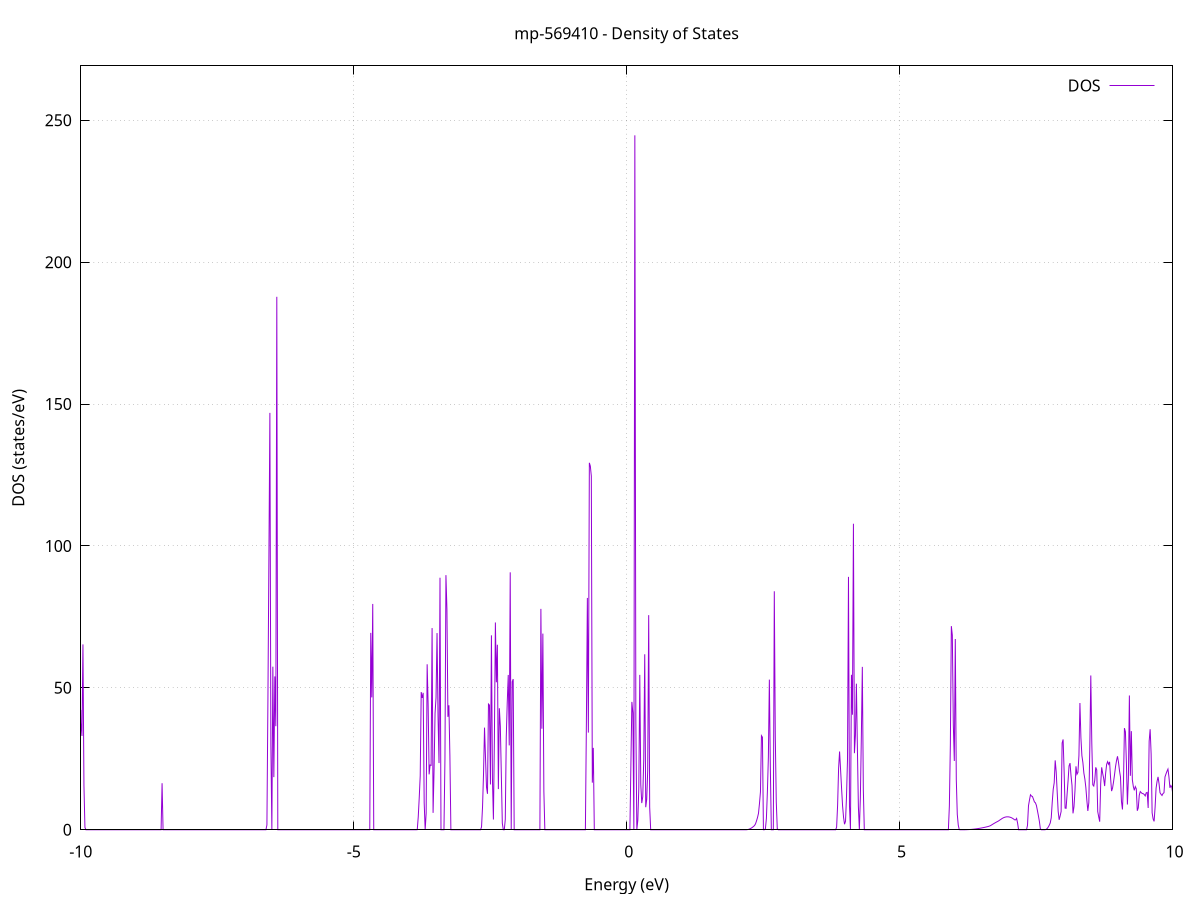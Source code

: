 set title 'mp-569410 - Density of States'
set xlabel 'Energy (eV)'
set ylabel 'DOS (states/eV)'
set grid
set xrange [-10:10]
set yrange [0:269.144]
set xzeroaxis lt -1
set terminal png size 800,600
set output 'mp-569410_dos_gnuplot.png'
plot '-' using 1:2 with lines title 'DOS'
-19.853700 0.000000
-19.835500 0.000000
-19.817400 0.000000
-19.799300 0.000000
-19.781200 0.000000
-19.763100 0.000000
-19.744900 0.000000
-19.726800 0.000000
-19.708700 0.000000
-19.690600 0.000000
-19.672500 0.000000
-19.654300 0.000000
-19.636200 0.000000
-19.618100 0.000000
-19.600000 0.000000
-19.581900 0.000000
-19.563700 0.000000
-19.545600 0.000000
-19.527500 0.000000
-19.509400 0.000000
-19.491300 0.000000
-19.473100 0.000000
-19.455000 0.000000
-19.436900 0.000000
-19.418800 0.000000
-19.400700 0.000000
-19.382600 0.000000
-19.364400 0.000000
-19.346300 0.000000
-19.328200 0.000000
-19.310100 0.000000
-19.292000 0.000000
-19.273800 0.000000
-19.255700 0.000000
-19.237600 0.000000
-19.219500 0.000000
-19.201400 0.000000
-19.183200 0.000000
-19.165100 0.000000
-19.147000 0.000000
-19.128900 0.000000
-19.110800 0.000000
-19.092600 0.000000
-19.074500 0.000000
-19.056400 0.000000
-19.038300 0.000000
-19.020200 0.000000
-19.002000 0.000000
-18.983900 0.000000
-18.965800 0.000000
-18.947700 0.000000
-18.929600 0.000000
-18.911400 0.000000
-18.893300 0.000000
-18.875200 0.000000
-18.857100 0.000000
-18.839000 0.000000
-18.820800 0.000000
-18.802700 0.000000
-18.784600 0.000000
-18.766500 0.000000
-18.748400 0.000000
-18.730200 0.000000
-18.712100 0.000000
-18.694000 0.000000
-18.675900 0.000000
-18.657800 0.000000
-18.639700 0.000000
-18.621500 0.000000
-18.603400 0.000000
-18.585300 0.000000
-18.567200 0.000000
-18.549100 0.000000
-18.530900 0.000000
-18.512800 0.000000
-18.494700 0.000000
-18.476600 0.000000
-18.458500 0.000000
-18.440300 0.000000
-18.422200 0.000000
-18.404100 0.000000
-18.386000 0.000000
-18.367900 0.000000
-18.349700 0.000000
-18.331600 0.000000
-18.313500 0.000000
-18.295400 0.000000
-18.277300 0.000000
-18.259100 0.000000
-18.241000 0.000000
-18.222900 0.000000
-18.204800 9.211800
-18.186700 291.045500
-18.168500 0.000000
-18.150400 0.000000
-18.132300 0.000000
-18.114200 0.000000
-18.096100 0.000000
-18.077900 0.000000
-18.059800 0.000000
-18.041700 0.000000
-18.023600 0.000000
-18.005500 0.000000
-17.987400 0.000000
-17.969200 0.000000
-17.951100 0.000000
-17.933000 0.000000
-17.914900 0.000000
-17.896800 0.000000
-17.878600 0.000000
-17.860500 0.000000
-17.842400 0.000000
-17.824300 0.000000
-17.806200 0.000000
-17.788000 0.000000
-17.769900 0.000000
-17.751800 0.000000
-17.733700 0.000000
-17.715600 0.000000
-17.697400 0.000000
-17.679300 0.000000
-17.661200 0.000000
-17.643100 0.000000
-17.625000 0.000000
-17.606800 0.000000
-17.588700 0.000000
-17.570600 0.000000
-17.552500 0.000000
-17.534400 0.000000
-17.516200 0.000000
-17.498100 0.000000
-17.480000 0.000000
-17.461900 0.000000
-17.443800 0.000000
-17.425600 0.000000
-17.407500 0.000000
-17.389400 0.000000
-17.371300 0.000000
-17.353200 0.000000
-17.335000 0.000000
-17.316900 0.000000
-17.298800 0.000000
-17.280700 0.000000
-17.262600 0.000000
-17.244500 0.000000
-17.226300 0.000000
-17.208200 0.000000
-17.190100 0.000000
-17.172000 0.000000
-17.153900 0.000000
-17.135700 0.000000
-17.117600 0.000000
-17.099500 0.000000
-17.081400 0.000000
-17.063300 0.000000
-17.045100 0.000000
-17.027000 0.000000
-17.008900 0.000000
-16.990800 0.000000
-16.972700 0.000000
-16.954500 0.000000
-16.936400 0.000000
-16.918300 0.000000
-16.900200 0.000000
-16.882100 0.000000
-16.863900 0.000000
-16.845800 0.000000
-16.827700 0.000000
-16.809600 0.000000
-16.791500 0.000000
-16.773300 0.000000
-16.755200 0.000000
-16.737100 0.000000
-16.719000 0.000000
-16.700900 0.000000
-16.682700 0.000000
-16.664600 0.000000
-16.646500 0.000000
-16.628400 0.000000
-16.610300 0.000000
-16.592100 0.000000
-16.574000 0.000000
-16.555900 0.000000
-16.537800 0.000000
-16.519700 0.000000
-16.501600 0.000000
-16.483400 0.000000
-16.465300 0.000000
-16.447200 0.000000
-16.429100 0.000000
-16.411000 0.000000
-16.392800 0.000000
-16.374700 0.000000
-16.356600 0.000000
-16.338500 0.000000
-16.320400 0.000000
-16.302200 0.000000
-16.284100 0.000000
-16.266000 0.000000
-16.247900 0.000000
-16.229800 0.000000
-16.211600 0.000000
-16.193500 0.000000
-16.175400 0.000000
-16.157300 0.000000
-16.139200 0.000000
-16.121000 0.000000
-16.102900 0.000000
-16.084800 0.000000
-16.066700 0.000000
-16.048600 0.000000
-16.030400 0.000000
-16.012300 6.060000
-15.994200 56.059700
-15.976100 148.719800
-15.958000 281.795300
-15.939800 0.000000
-15.921700 0.000000
-15.903600 0.000000
-15.885500 0.000000
-15.867400 0.000000
-15.849300 0.000000
-15.831100 0.000000
-15.813000 0.000000
-15.794900 0.000000
-15.776800 0.000000
-15.758700 0.000000
-15.740500 0.000000
-15.722400 0.000000
-15.704300 0.000000
-15.686200 0.000000
-15.668100 0.000000
-15.649900 0.000000
-15.631800 0.000000
-15.613700 0.000000
-15.595600 0.000000
-15.577500 0.000000
-15.559300 0.000000
-15.541200 0.000000
-15.523100 0.000000
-15.505000 0.000000
-15.486900 0.000000
-15.468700 0.000000
-15.450600 0.000000
-15.432500 0.000000
-15.414400 0.000000
-15.396300 0.000000
-15.378100 0.000000
-15.360000 0.000000
-15.341900 0.000000
-15.323800 0.000000
-15.305700 0.000000
-15.287500 0.000000
-15.269400 0.000000
-15.251300 0.000000
-15.233200 0.000000
-15.215100 0.000000
-15.196900 0.000000
-15.178800 0.000000
-15.160700 0.000000
-15.142600 0.000000
-15.124500 0.000000
-15.106400 0.000000
-15.088200 0.000000
-15.070100 0.000000
-15.052000 0.000000
-15.033900 0.000000
-15.015800 0.000000
-14.997600 0.000000
-14.979500 0.000000
-14.961400 0.000000
-14.943300 0.000000
-14.925200 0.000000
-14.907000 0.000000
-14.888900 0.000000
-14.870800 0.000000
-14.852700 0.000000
-14.834600 0.000000
-14.816400 0.000000
-14.798300 0.000000
-14.780200 0.000000
-14.762100 0.000000
-14.744000 0.000000
-14.725800 0.000000
-14.707700 0.000000
-14.689600 0.000000
-14.671500 0.000000
-14.653400 0.000000
-14.635200 0.000000
-14.617100 0.000000
-14.599000 0.000000
-14.580900 0.000000
-14.562800 0.000000
-14.544600 0.000000
-14.526500 0.000000
-14.508400 0.000000
-14.490300 0.000000
-14.472200 0.000000
-14.454000 0.000000
-14.435900 0.000000
-14.417800 0.000000
-14.399700 0.000000
-14.381600 0.000000
-14.363500 0.000000
-14.345300 0.000000
-14.327200 0.000000
-14.309100 0.000000
-14.291000 0.000000
-14.272900 0.000000
-14.254700 0.000000
-14.236600 0.000000
-14.218500 0.000000
-14.200400 0.000000
-14.182300 0.000000
-14.164100 0.000000
-14.146000 0.000000
-14.127900 0.000000
-14.109800 0.000000
-14.091700 0.000000
-14.073500 0.000000
-14.055400 0.000000
-14.037300 0.000000
-14.019200 0.000000
-14.001100 0.000000
-13.982900 0.000000
-13.964800 0.000000
-13.946700 0.000000
-13.928600 0.000000
-13.910500 0.000000
-13.892300 0.000000
-13.874200 0.000000
-13.856100 0.000000
-13.838000 0.000000
-13.819900 0.000000
-13.801700 0.000000
-13.783600 0.000000
-13.765500 0.000000
-13.747400 0.000000
-13.729300 0.000000
-13.711200 0.000000
-13.693000 0.000000
-13.674900 0.000000
-13.656800 0.000000
-13.638700 0.000000
-13.620600 0.000000
-13.602400 0.000000
-13.584300 0.000000
-13.566200 0.000000
-13.548100 0.000000
-13.530000 0.000000
-13.511800 0.000000
-13.493700 0.000000
-13.475600 0.000000
-13.457500 0.000000
-13.439400 0.000000
-13.421200 0.000000
-13.403100 0.000000
-13.385000 0.000000
-13.366900 0.000000
-13.348800 0.000000
-13.330600 0.000000
-13.312500 0.000000
-13.294400 0.000000
-13.276300 0.000000
-13.258200 0.000000
-13.240000 0.000000
-13.221900 0.000000
-13.203800 0.000000
-13.185700 0.000000
-13.167600 0.000000
-13.149400 0.000000
-13.131300 0.000000
-13.113200 0.000000
-13.095100 0.000000
-13.077000 0.000000
-13.058800 0.000000
-13.040700 0.000000
-13.022600 0.000000
-13.004500 0.000000
-12.986400 0.000000
-12.968300 0.000000
-12.950100 0.000000
-12.932000 0.000000
-12.913900 0.000000
-12.895800 0.000000
-12.877700 0.000000
-12.859500 0.000000
-12.841400 0.000000
-12.823300 0.000000
-12.805200 0.000000
-12.787100 0.000000
-12.768900 0.000000
-12.750800 0.000000
-12.732700 0.000000
-12.714600 0.000000
-12.696500 0.000000
-12.678300 0.000000
-12.660200 0.000000
-12.642100 0.000000
-12.624000 0.000000
-12.605900 0.000000
-12.587700 0.000000
-12.569600 0.000000
-12.551500 0.000000
-12.533400 0.000000
-12.515300 0.000000
-12.497100 0.000000
-12.479000 0.000000
-12.460900 0.000000
-12.442800 0.000000
-12.424700 0.000000
-12.406500 0.000000
-12.388400 0.000000
-12.370300 0.000000
-12.352200 0.000000
-12.334100 0.000000
-12.315900 0.000000
-12.297800 0.000000
-12.279700 0.000000
-12.261600 0.000000
-12.243500 0.000000
-12.225400 0.000000
-12.207200 0.000000
-12.189100 0.000000
-12.171000 0.000000
-12.152900 0.000000
-12.134800 0.000000
-12.116600 0.000000
-12.098500 0.000000
-12.080400 0.000000
-12.062300 0.000000
-12.044200 0.000000
-12.026000 0.000000
-12.007900 0.000000
-11.989800 0.000000
-11.971700 0.000000
-11.953600 0.000000
-11.935400 0.000000
-11.917300 0.000000
-11.899200 0.000000
-11.881100 0.000000
-11.863000 0.000000
-11.844800 0.000000
-11.826700 0.000000
-11.808600 0.000000
-11.790500 0.000000
-11.772400 0.000000
-11.754200 0.000000
-11.736100 0.000000
-11.718000 0.000000
-11.699900 0.000000
-11.681800 0.000000
-11.663600 0.000000
-11.645500 0.000000
-11.627400 0.000000
-11.609300 0.000000
-11.591200 0.000000
-11.573100 0.000000
-11.554900 0.000000
-11.536800 0.000000
-11.518700 0.000000
-11.500600 0.000000
-11.482500 0.000000
-11.464300 0.000000
-11.446200 0.137100
-11.428100 48.476500
-11.410000 0.000000
-11.391900 0.000000
-11.373700 0.000000
-11.355600 0.000000
-11.337500 0.000000
-11.319400 0.000000
-11.301300 0.000000
-11.283100 0.000000
-11.265000 0.000000
-11.246900 0.000000
-11.228800 0.000000
-11.210700 0.000000
-11.192500 0.000000
-11.174400 0.000000
-11.156300 0.000000
-11.138200 0.000000
-11.120100 0.000000
-11.101900 0.000000
-11.083800 0.000000
-11.065700 0.000000
-11.047600 0.000000
-11.029500 0.000000
-11.011300 0.000000
-10.993200 0.000000
-10.975100 0.000000
-10.957000 0.000000
-10.938900 0.000000
-10.920700 0.000000
-10.902600 0.000000
-10.884500 0.000000
-10.866400 0.000000
-10.848300 0.000000
-10.830200 0.000000
-10.812000 0.000000
-10.793900 0.000000
-10.775800 0.000000
-10.757700 0.000000
-10.739600 0.000000
-10.721400 0.000000
-10.703300 0.000000
-10.685200 0.000000
-10.667100 0.000000
-10.649000 0.000000
-10.630800 0.000000
-10.612700 0.000000
-10.594600 0.000000
-10.576500 0.000000
-10.558400 0.000000
-10.540200 0.000000
-10.522100 0.000000
-10.504000 0.000000
-10.485900 0.000000
-10.467800 0.000000
-10.449600 0.000000
-10.431500 0.000000
-10.413400 0.000000
-10.395300 0.000000
-10.377200 0.000000
-10.359000 0.000000
-10.340900 0.000000
-10.322800 0.000000
-10.304700 0.000000
-10.286600 0.000000
-10.268400 0.000000
-10.250300 0.000000
-10.232200 0.000000
-10.214100 0.000000
-10.196000 0.000000
-10.177800 0.000000
-10.159700 0.000000
-10.141600 0.000000
-10.123500 0.000000
-10.105400 0.000000
-10.087300 0.000000
-10.069100 0.000000
-10.051000 0.000000
-10.032900 0.000000
-10.014800 62.952900
-9.996700 37.644600
-9.978500 33.052100
-9.960400 65.310700
-9.942300 15.587400
-9.924200 0.854900
-9.906100 0.000000
-9.887900 0.000000
-9.869800 0.000000
-9.851700 0.000000
-9.833600 0.000000
-9.815500 0.000000
-9.797300 0.000000
-9.779200 0.000000
-9.761100 0.000000
-9.743000 0.000000
-9.724900 0.000000
-9.706700 0.000000
-9.688600 0.000000
-9.670500 0.000000
-9.652400 0.000000
-9.634300 0.000000
-9.616100 0.000000
-9.598000 0.000000
-9.579900 0.000000
-9.561800 0.000000
-9.543700 0.000000
-9.525500 0.000000
-9.507400 0.000000
-9.489300 0.000000
-9.471200 0.000000
-9.453100 0.000000
-9.435000 0.000000
-9.416800 0.000000
-9.398700 0.000000
-9.380600 0.000000
-9.362500 0.000000
-9.344400 0.000000
-9.326200 0.000000
-9.308100 0.000000
-9.290000 0.000000
-9.271900 0.000000
-9.253800 0.000000
-9.235600 0.000000
-9.217500 0.000000
-9.199400 0.000000
-9.181300 0.000000
-9.163200 0.000000
-9.145000 0.000000
-9.126900 0.000000
-9.108800 0.000000
-9.090700 0.000000
-9.072600 0.000000
-9.054400 0.000000
-9.036300 0.000000
-9.018200 0.000000
-9.000100 0.000000
-8.982000 0.000000
-8.963800 0.000000
-8.945700 0.000000
-8.927600 0.000000
-8.909500 0.000000
-8.891400 0.000000
-8.873200 0.000000
-8.855100 0.000000
-8.837000 0.000000
-8.818900 0.000000
-8.800800 0.000000
-8.782600 0.000000
-8.764500 0.000000
-8.746400 0.000000
-8.728300 0.000000
-8.710200 0.000000
-8.692100 0.000000
-8.673900 0.000000
-8.655800 0.000000
-8.637700 0.000000
-8.619600 0.000000
-8.601500 0.000000
-8.583300 0.000000
-8.565200 0.000000
-8.547100 0.000000
-8.529000 0.000000
-8.510900 16.399700
-8.492700 0.000000
-8.474600 0.000000
-8.456500 0.000000
-8.438400 0.000000
-8.420300 0.000000
-8.402100 0.000000
-8.384000 0.000000
-8.365900 0.000000
-8.347800 0.000000
-8.329700 0.000000
-8.311500 0.000000
-8.293400 0.000000
-8.275300 0.000000
-8.257200 0.000000
-8.239100 0.000000
-8.220900 0.000000
-8.202800 0.000000
-8.184700 0.000000
-8.166600 0.000000
-8.148500 0.000000
-8.130300 0.000000
-8.112200 0.000000
-8.094100 0.000000
-8.076000 0.000000
-8.057900 0.000000
-8.039700 0.000000
-8.021600 0.000000
-8.003500 0.000000
-7.985400 0.000000
-7.967300 0.000000
-7.949200 0.000000
-7.931000 0.000000
-7.912900 0.000000
-7.894800 0.000000
-7.876700 0.000000
-7.858600 0.000000
-7.840400 0.000000
-7.822300 0.000000
-7.804200 0.000000
-7.786100 0.000000
-7.768000 0.000000
-7.749800 0.000000
-7.731700 0.000000
-7.713600 0.000000
-7.695500 0.000000
-7.677400 0.000000
-7.659200 0.000000
-7.641100 0.000000
-7.623000 0.000000
-7.604900 0.000000
-7.586800 0.000000
-7.568600 0.000000
-7.550500 0.000000
-7.532400 0.000000
-7.514300 0.000000
-7.496200 0.000000
-7.478000 0.000000
-7.459900 0.000000
-7.441800 0.000000
-7.423700 0.000000
-7.405600 0.000000
-7.387400 0.000000
-7.369300 0.000000
-7.351200 0.000000
-7.333100 0.000000
-7.315000 0.000000
-7.296900 0.000000
-7.278700 0.000000
-7.260600 0.000000
-7.242500 0.000000
-7.224400 0.000000
-7.206300 0.000000
-7.188100 0.000000
-7.170000 0.000000
-7.151900 0.000000
-7.133800 0.000000
-7.115700 0.000000
-7.097500 0.000000
-7.079400 0.000000
-7.061300 0.000000
-7.043200 0.000000
-7.025100 0.000000
-7.006900 0.000000
-6.988800 0.000000
-6.970700 0.000000
-6.952600 0.000000
-6.934500 0.000000
-6.916300 0.000000
-6.898200 0.000000
-6.880100 0.000000
-6.862000 0.000000
-6.843900 0.000000
-6.825700 0.000000
-6.807600 0.000000
-6.789500 0.000000
-6.771400 0.000000
-6.753300 0.000000
-6.735100 0.000000
-6.717000 0.000000
-6.698900 0.000000
-6.680800 0.000000
-6.662700 0.000000
-6.644500 0.000000
-6.626400 0.000000
-6.608300 0.000000
-6.590200 1.691800
-6.572100 45.435500
-6.554000 95.125800
-6.535800 146.877800
-6.517700 29.961800
-6.499600 0.000000
-6.481500 57.461400
-6.463400 18.541100
-6.445200 54.037400
-6.427100 36.494900
-6.409000 187.777100
-6.390900 0.000000
-6.372800 0.000000
-6.354600 0.000000
-6.336500 0.000000
-6.318400 0.000000
-6.300300 0.000000
-6.282200 0.000000
-6.264000 0.000000
-6.245900 0.000000
-6.227800 0.000000
-6.209700 0.000000
-6.191600 0.000000
-6.173400 0.000000
-6.155300 0.000000
-6.137200 0.000000
-6.119100 0.000000
-6.101000 0.000000
-6.082800 0.000000
-6.064700 0.000000
-6.046600 0.000000
-6.028500 0.000000
-6.010400 0.000000
-5.992200 0.000000
-5.974100 0.000000
-5.956000 0.000000
-5.937900 0.000000
-5.919800 0.000000
-5.901600 0.000000
-5.883500 0.000000
-5.865400 0.000000
-5.847300 0.000000
-5.829200 0.000000
-5.811100 0.000000
-5.792900 0.000000
-5.774800 0.000000
-5.756700 0.000000
-5.738600 0.000000
-5.720500 0.000000
-5.702300 0.000000
-5.684200 0.000000
-5.666100 0.000000
-5.648000 0.000000
-5.629900 0.000000
-5.611700 0.000000
-5.593600 0.000000
-5.575500 0.000000
-5.557400 0.000000
-5.539300 0.000000
-5.521100 0.000000
-5.503000 0.000000
-5.484900 0.000000
-5.466800 0.000000
-5.448700 0.000000
-5.430500 0.000000
-5.412400 0.000000
-5.394300 0.000000
-5.376200 0.000000
-5.358100 0.000000
-5.339900 0.000000
-5.321800 0.000000
-5.303700 0.000000
-5.285600 0.000000
-5.267500 0.000000
-5.249300 0.000000
-5.231200 0.000000
-5.213100 0.000000
-5.195000 0.000000
-5.176900 0.000000
-5.158800 0.000000
-5.140600 0.000000
-5.122500 0.000000
-5.104400 0.000000
-5.086300 0.000000
-5.068200 0.000000
-5.050000 0.000000
-5.031900 0.000000
-5.013800 0.000000
-4.995700 0.000000
-4.977600 0.000000
-4.959400 0.000000
-4.941300 0.000000
-4.923200 0.000000
-4.905100 0.000000
-4.887000 0.000000
-4.868800 0.000000
-4.850700 0.000000
-4.832600 0.000000
-4.814500 0.000000
-4.796400 0.000000
-4.778200 0.000000
-4.760100 0.000000
-4.742000 0.000000
-4.723900 0.000000
-4.705800 0.000000
-4.687600 69.381900
-4.669500 46.648300
-4.651400 79.558700
-4.633300 0.000000
-4.615200 0.000000
-4.597000 0.000000
-4.578900 0.000000
-4.560800 0.000000
-4.542700 0.000000
-4.524600 0.000000
-4.506400 0.000000
-4.488300 0.000000
-4.470200 0.000000
-4.452100 0.000000
-4.434000 0.000000
-4.415900 0.000000
-4.397700 0.000000
-4.379600 0.000000
-4.361500 0.000000
-4.343400 0.000000
-4.325300 0.000000
-4.307100 0.000000
-4.289000 0.000000
-4.270900 0.000000
-4.252800 0.000000
-4.234700 0.000000
-4.216500 0.000000
-4.198400 0.000000
-4.180300 0.000000
-4.162200 0.000000
-4.144100 0.000000
-4.125900 0.000000
-4.107800 0.000000
-4.089700 0.000000
-4.071600 0.000000
-4.053500 0.000000
-4.035300 0.000000
-4.017200 0.000000
-3.999100 0.000000
-3.981000 0.000000
-3.962900 0.000000
-3.944700 0.000000
-3.926600 0.000000
-3.908500 0.000000
-3.890400 0.000000
-3.872300 0.000000
-3.854100 0.000000
-3.836000 0.035400
-3.817900 4.516600
-3.799800 11.294100
-3.781700 19.011400
-3.763600 48.513300
-3.745400 46.449600
-3.727300 48.251700
-3.709200 9.558700
-3.691100 0.000000
-3.673000 5.808800
-3.654800 58.316900
-3.636700 44.130200
-3.618600 19.524800
-3.600500 22.824000
-3.582400 22.698800
-3.564200 71.070300
-3.546100 5.961000
-3.528000 21.114600
-3.509900 41.064000
-3.491800 46.554100
-3.473600 69.298200
-3.455500 40.131700
-3.437400 23.511300
-3.419300 88.812000
-3.401200 0.000000
-3.383000 0.000000
-3.364900 0.000000
-3.346800 0.000000
-3.328700 24.954300
-3.310600 89.722500
-3.292400 77.725500
-3.274300 39.786300
-3.256200 43.869400
-3.238100 26.090700
-3.220000 0.000000
-3.201800 0.000000
-3.183700 0.000000
-3.165600 0.000000
-3.147500 0.000000
-3.129400 0.000000
-3.111200 0.000000
-3.093100 0.000000
-3.075000 0.000000
-3.056900 0.000000
-3.038800 0.000000
-3.020700 0.000000
-3.002500 0.000000
-2.984400 0.000000
-2.966300 0.000000
-2.948200 0.000000
-2.930100 0.000000
-2.911900 0.000000
-2.893800 0.000000
-2.875700 0.000000
-2.857600 0.000000
-2.839500 0.000000
-2.821300 0.000000
-2.803200 0.000000
-2.785100 0.000000
-2.767000 0.000000
-2.748900 0.000000
-2.730700 0.000000
-2.712600 0.000000
-2.694500 0.000000
-2.676400 0.000000
-2.658300 1.018300
-2.640100 8.054300
-2.622000 19.661800
-2.603900 35.983400
-2.585800 25.512600
-2.567700 15.079700
-2.549500 12.666400
-2.531400 44.298300
-2.513300 43.929100
-2.495200 15.954800
-2.477100 68.517800
-2.458900 18.201200
-2.440800 3.613900
-2.422700 32.410300
-2.404600 73.041400
-2.386500 51.963000
-2.368300 65.204600
-2.350200 14.332800
-2.332100 42.817400
-2.314000 36.465500
-2.295900 19.536000
-2.277800 2.307900
-2.259600 0.000000
-2.241500 0.000000
-2.223400 3.661100
-2.205300 32.707600
-2.187200 44.989700
-2.169000 54.549600
-2.150900 29.737500
-2.132800 90.694100
-2.114700 0.000000
-2.096600 52.143600
-2.078400 53.092100
-2.060300 0.000000
-2.042200 0.000000
-2.024100 0.000000
-2.006000 0.000000
-1.987800 0.000000
-1.969700 0.000000
-1.951600 0.000000
-1.933500 0.000000
-1.915400 0.000000
-1.897200 0.000000
-1.879100 0.000000
-1.861000 0.000000
-1.842900 0.000000
-1.824800 0.000000
-1.806600 0.000000
-1.788500 0.000000
-1.770400 0.000000
-1.752300 0.000000
-1.734200 0.000000
-1.716000 0.000000
-1.697900 0.000000
-1.679800 0.000000
-1.661700 0.000000
-1.643600 0.000000
-1.625500 0.000000
-1.607300 0.000000
-1.589200 0.000000
-1.571100 77.831200
-1.553000 35.608600
-1.534900 69.126700
-1.516700 13.660300
-1.498600 0.000000
-1.480500 0.000000
-1.462400 0.000000
-1.444300 0.000000
-1.426100 0.000000
-1.408000 0.000000
-1.389900 0.000000
-1.371800 0.000000
-1.353700 0.000000
-1.335500 0.000000
-1.317400 0.000000
-1.299300 0.000000
-1.281200 0.000000
-1.263100 0.000000
-1.244900 0.000000
-1.226800 0.000000
-1.208700 0.000000
-1.190600 0.000000
-1.172500 0.000000
-1.154300 0.000000
-1.136200 0.000000
-1.118100 0.000000
-1.100000 0.000000
-1.081900 0.000000
-1.063700 0.000000
-1.045600 0.000000
-1.027500 0.000000
-1.009400 0.000000
-0.991300 0.000000
-0.973100 0.000000
-0.955000 0.000000
-0.936900 0.000000
-0.918800 0.000000
-0.900700 0.000000
-0.882600 0.000000
-0.864400 0.000000
-0.846300 0.000000
-0.828200 0.000000
-0.810100 0.000000
-0.792000 0.000000
-0.773800 0.000000
-0.755700 0.000000
-0.737600 37.330100
-0.719500 81.684600
-0.701400 34.234400
-0.683200 129.288300
-0.665100 128.118300
-0.647000 124.601000
-0.628900 16.591700
-0.610800 28.854400
-0.592600 0.000000
-0.574500 0.000000
-0.556400 0.000000
-0.538300 0.000000
-0.520200 0.000000
-0.502000 0.000000
-0.483900 0.000000
-0.465800 0.000000
-0.447700 0.000000
-0.429600 0.000000
-0.411400 0.000000
-0.393300 0.000000
-0.375200 0.000000
-0.357100 0.000000
-0.339000 0.000000
-0.320800 0.000000
-0.302700 0.000000
-0.284600 0.000000
-0.266500 0.000000
-0.248400 0.000000
-0.230200 0.000000
-0.212100 0.000000
-0.194000 0.000000
-0.175900 0.000000
-0.157800 0.000000
-0.139700 0.000000
-0.121500 0.000000
-0.103400 0.000000
-0.085300 0.000000
-0.067200 0.000000
-0.049100 0.000000
-0.030900 0.000000
-0.012800 0.000000
0.005300 0.000000
0.023400 0.000000
0.041500 0.000000
0.059700 0.000000
0.077800 23.050700
0.095900 45.061600
0.114000 41.178700
0.132100 0.000000
0.150300 244.676100
0.168400 38.625100
0.186500 0.003400
0.204600 3.319600
0.222700 14.635100
0.240900 54.572700
0.259000 15.956600
0.277100 9.406000
0.295200 11.613900
0.313300 24.761400
0.331500 61.843900
0.349600 7.952900
0.367700 10.723100
0.385800 20.793300
0.403900 75.615400
0.422100 7.934700
0.440200 0.000000
0.458300 0.000000
0.476400 0.000000
0.494500 0.000000
0.512600 0.000000
0.530800 0.000000
0.548900 0.000000
0.567000 0.000000
0.585100 0.000000
0.603200 0.000000
0.621400 0.000000
0.639500 0.000000
0.657600 0.000000
0.675700 0.000000
0.693800 0.000000
0.712000 0.000000
0.730100 0.000000
0.748200 0.000000
0.766300 0.000000
0.784400 0.000000
0.802600 0.000000
0.820700 0.000000
0.838800 0.000000
0.856900 0.000000
0.875000 0.000000
0.893200 0.000000
0.911300 0.000000
0.929400 0.000000
0.947500 0.000000
0.965600 0.000000
0.983800 0.000000
1.001900 0.000000
1.020000 0.000000
1.038100 0.000000
1.056200 0.000000
1.074400 0.000000
1.092500 0.000000
1.110600 0.000000
1.128700 0.000000
1.146800 0.000000
1.165000 0.000000
1.183100 0.000000
1.201200 0.000000
1.219300 0.000000
1.237400 0.000000
1.255500 0.000000
1.273700 0.000000
1.291800 0.000000
1.309900 0.000000
1.328000 0.000000
1.346100 0.000000
1.364300 0.000000
1.382400 0.000000
1.400500 0.000000
1.418600 0.000000
1.436700 0.000000
1.454900 0.000000
1.473000 0.000000
1.491100 0.000000
1.509200 0.000000
1.527300 0.000000
1.545500 0.000000
1.563600 0.000000
1.581700 0.000000
1.599800 0.000000
1.617900 0.000000
1.636100 0.000000
1.654200 0.000000
1.672300 0.000000
1.690400 0.000000
1.708500 0.000000
1.726700 0.000000
1.744800 0.000000
1.762900 0.000000
1.781000 0.000000
1.799100 0.000000
1.817300 0.000000
1.835400 0.000000
1.853500 0.000000
1.871600 0.000000
1.889700 0.000000
1.907900 0.000000
1.926000 0.000000
1.944100 0.000000
1.962200 0.000000
1.980300 0.000000
1.998400 0.000000
2.016600 0.000000
2.034700 0.000000
2.052800 0.000000
2.070900 0.000000
2.089000 0.000000
2.107200 0.000000
2.125300 0.000000
2.143400 0.000000
2.161500 0.000000
2.179600 0.000000
2.197800 0.013600
2.215900 0.065200
2.234000 0.155100
2.252100 0.283500
2.270200 0.450200
2.288400 0.655400
2.306500 0.899000
2.324600 1.181000
2.342700 1.501300
2.360800 2.082000
2.379000 3.121100
2.397100 4.284200
2.415200 5.785000
2.433300 9.225700
2.451400 13.352200
2.469600 33.155200
2.487700 32.612800
2.505800 0.000000
2.523900 0.000000
2.542000 0.366700
2.560200 3.950200
2.578300 13.306400
2.596400 25.591700
2.614500 52.898400
2.632600 21.819500
2.650700 0.000000
2.668900 0.000000
2.687000 0.000000
2.705100 84.032400
2.723200 32.716700
2.741300 9.808300
2.759500 0.375500
2.777600 0.000000
2.795700 0.000000
2.813800 0.000000
2.831900 0.000000
2.850100 0.000000
2.868200 0.000000
2.886300 0.000000
2.904400 0.000000
2.922500 0.000000
2.940700 0.000000
2.958800 0.000000
2.976900 0.000000
2.995000 0.000000
3.013100 0.000000
3.031300 0.000000
3.049400 0.000000
3.067500 0.000000
3.085600 0.000000
3.103700 0.000000
3.121900 0.000000
3.140000 0.000000
3.158100 0.000000
3.176200 0.000000
3.194300 0.000000
3.212500 0.000000
3.230600 0.000000
3.248700 0.000000
3.266800 0.000000
3.284900 0.000000
3.303100 0.000000
3.321200 0.000000
3.339300 0.000000
3.357400 0.000000
3.375500 0.000000
3.393600 0.000000
3.411800 0.000000
3.429900 0.000000
3.448000 0.000000
3.466100 0.000000
3.484200 0.000000
3.502400 0.000000
3.520500 0.000000
3.538600 0.000000
3.556700 0.000000
3.574800 0.000000
3.593000 0.000000
3.611100 0.000000
3.629200 0.000000
3.647300 0.000000
3.665400 0.000000
3.683600 0.000000
3.701700 0.000000
3.719800 0.000000
3.737900 0.000000
3.756000 0.000000
3.774200 0.000000
3.792300 0.000000
3.810400 0.000000
3.828500 0.000000
3.846600 0.898600
3.864800 8.636800
3.882900 21.652600
3.901000 27.570900
3.919100 21.213500
3.937200 14.724700
3.955400 8.526400
3.973500 4.440900
3.991600 1.955600
4.009700 2.988500
4.027800 11.672300
4.046000 24.695800
4.064100 89.109500
4.082200 8.513600
4.100300 0.000000
4.118400 54.601300
4.136500 40.533000
4.154700 107.836000
4.172800 26.989400
4.190900 33.227900
4.209000 51.467600
4.227100 29.036700
4.245300 8.155300
4.263400 0.000000
4.281500 11.249000
4.299600 32.485500
4.317700 57.386200
4.335900 14.268200
4.354000 0.000000
4.372100 0.000000
4.390200 0.000000
4.408300 0.000000
4.426500 0.000000
4.444600 0.000000
4.462700 0.000000
4.480800 0.000000
4.498900 0.000000
4.517100 0.000000
4.535200 0.000000
4.553300 0.000000
4.571400 0.000000
4.589500 0.000000
4.607700 0.000000
4.625800 0.000000
4.643900 0.000000
4.662000 0.000000
4.680100 0.000000
4.698300 0.000000
4.716400 0.000000
4.734500 0.000000
4.752600 0.000000
4.770700 0.000000
4.788800 0.000000
4.807000 0.000000
4.825100 0.000000
4.843200 0.000000
4.861300 0.000000
4.879400 0.000000
4.897600 0.000000
4.915700 0.000000
4.933800 0.000000
4.951900 0.000000
4.970000 0.000000
4.988200 0.000000
5.006300 0.000000
5.024400 0.000000
5.042500 0.000000
5.060600 0.000000
5.078800 0.000000
5.096900 0.000000
5.115000 0.000000
5.133100 0.000000
5.151200 0.000000
5.169400 0.000000
5.187500 0.000000
5.205600 0.000000
5.223700 0.000000
5.241800 0.000000
5.260000 0.000000
5.278100 0.000000
5.296200 0.000000
5.314300 0.000000
5.332400 0.000000
5.350600 0.000000
5.368700 0.000000
5.386800 0.000000
5.404900 0.000000
5.423000 0.000000
5.441200 0.000000
5.459300 0.000000
5.477400 0.000000
5.495500 0.000000
5.513600 0.000000
5.531700 0.000000
5.549900 0.000000
5.568000 0.000000
5.586100 0.000000
5.604200 0.000000
5.622300 0.000000
5.640500 0.000000
5.658600 0.000000
5.676700 0.000000
5.694800 0.000000
5.712900 0.000000
5.731100 0.000000
5.749200 0.000000
5.767300 0.000000
5.785400 0.000000
5.803500 0.000000
5.821700 0.000000
5.839800 0.000000
5.857900 0.000000
5.876000 0.000000
5.894100 0.000000
5.912300 8.369300
5.930400 29.991600
5.948500 71.753200
5.966600 68.564100
5.984700 37.050400
6.002900 24.246300
6.021000 67.216900
6.039100 17.741900
6.057200 5.452300
6.075300 1.633200
6.093500 0.048800
6.111600 0.000000
6.129700 0.000000
6.147800 0.000000
6.165900 0.000900
6.184100 0.005000
6.202200 0.012600
6.220300 0.023700
6.238400 0.038100
6.256500 0.056100
6.274600 0.077400
6.292800 0.102200
6.310900 0.130400
6.329000 0.162100
6.347100 0.197200
6.365200 0.235800
6.383400 0.277800
6.401500 0.323200
6.419600 0.372100
6.437700 0.424400
6.455800 0.480100
6.474000 0.539300
6.492100 0.601900
6.510200 0.668000
6.528300 0.737500
6.546400 0.810400
6.564600 0.886800
6.582700 0.966600
6.600800 1.049800
6.618900 1.136500
6.637000 1.244200
6.655200 1.370100
6.673300 1.546800
6.691400 1.769800
6.709500 1.986500
6.727600 2.196800
6.745800 2.400700
6.763900 2.598300
6.782000 2.789500
6.800100 2.974300
6.818200 3.176300
6.836400 3.429200
6.854500 3.654200
6.872600 3.899900
6.890700 4.113200
6.908800 4.285800
6.926900 4.417800
6.945100 4.509100
6.963200 4.559700
6.981300 4.569600
6.999400 4.538900
7.017500 4.467600
7.035700 4.355600
7.053800 4.202900
7.071900 4.009500
7.090000 3.775500
7.108100 3.500800
7.126300 3.489500
7.144400 4.004200
7.162500 2.297300
7.180600 0.000000
7.198700 0.000000
7.216900 0.000000
7.235000 0.000000
7.253100 0.000000
7.271200 0.000000
7.289300 0.000000
7.307500 0.000000
7.325600 0.000000
7.343700 1.562800
7.361800 8.478700
7.379900 10.489000
7.398100 12.325200
7.416200 11.891600
7.434300 11.726300
7.452400 10.802100
7.470500 9.816100
7.488700 9.503200
7.506800 8.575700
7.524900 6.823800
7.543000 4.970700
7.561100 3.003200
7.579300 0.339500
7.597400 0.000000
7.615500 0.000000
7.633600 0.000000
7.651700 0.000000
7.669800 0.019600
7.688000 0.178100
7.706100 0.495900
7.724200 0.972900
7.742300 1.609200
7.760400 2.404700
7.778600 4.233200
7.796700 9.667700
7.814800 14.268500
7.832900 16.571500
7.851000 24.453000
7.869200 20.419400
7.887300 13.396000
7.905400 6.499800
7.923500 3.510300
7.941600 4.876400
7.959800 6.458600
7.977900 30.564400
7.996000 31.830300
8.014100 20.893800
8.032200 7.640200
8.050400 7.562900
8.068500 12.429400
8.086600 17.205300
8.104700 22.507500
8.122800 23.480800
8.141000 19.056000
8.159100 15.584400
8.177200 5.780900
8.195300 8.123400
8.213400 13.829000
8.231600 22.353100
8.249700 19.550900
8.267800 20.196000
8.285900 26.161500
8.304000 44.656600
8.322200 32.430800
8.340300 26.096300
8.358400 23.675400
8.376500 19.946900
8.394600 17.888300
8.412700 14.871300
8.430900 10.402000
8.449000 6.630300
8.467100 9.560900
8.485200 29.084900
8.503300 54.372000
8.521500 30.713700
8.539600 15.832700
8.557700 15.406200
8.575800 17.441400
8.593900 21.995200
8.612100 21.122600
8.630200 6.412800
8.648300 4.544300
8.666400 2.851900
8.684500 16.277300
8.702700 21.996400
8.720800 19.860500
8.738900 18.131800
8.757000 15.405600
8.775100 19.910300
8.793300 23.026300
8.811400 24.001200
8.829500 23.065500
8.847600 23.931300
8.865700 18.274600
8.883900 13.628100
8.902000 14.697400
8.920100 16.909900
8.938200 19.427900
8.956300 22.222200
8.974500 24.377700
8.992600 25.885000
9.010700 23.777700
9.028800 20.838200
9.046900 18.630200
9.065000 9.963600
9.083200 7.156000
9.101300 16.100900
9.119400 35.814300
9.137500 34.501100
9.155600 23.465500
9.173800 8.900600
9.191900 18.165900
9.210000 47.318400
9.228100 19.029700
9.246200 34.742300
9.264400 17.619400
9.282500 15.233900
9.300600 13.895800
9.318700 15.210600
9.336800 14.446900
9.355000 6.700900
9.373100 7.724200
9.391200 12.179100
9.409300 13.463300
9.427400 13.093400
9.445600 12.766700
9.463700 12.714200
9.481800 12.438100
9.499900 11.928400
9.518000 13.003900
9.536200 13.165200
9.554300 7.678000
9.572400 31.171000
9.590500 35.432800
9.608600 26.767800
9.626800 5.972800
9.644900 3.823500
9.663000 2.961700
9.681100 7.930000
9.699200 14.644200
9.717400 17.090000
9.735500 18.639000
9.753600 16.221200
9.771700 13.033700
9.789800 12.504100
9.807900 12.080600
9.826100 12.769700
9.844200 13.052100
9.862300 18.623200
9.880400 19.652200
9.898500 20.598400
9.916700 21.385000
9.934800 18.651200
9.952900 14.786800
9.971000 15.588700
9.989100 14.894500
10.007300 12.323100
10.025400 10.692000
10.043500 10.854800
10.061600 12.073200
10.079700 14.404600
10.097900 33.622400
10.116000 33.533500
10.134100 10.425000
10.152200 6.646700
10.170300 5.329600
10.188500 4.019400
10.206600 2.712400
10.224700 4.766900
10.242800 11.047100
10.260900 27.856000
10.279100 33.289800
10.297200 25.017800
10.315300 9.191200
10.333400 2.169200
10.351500 0.203400
10.369700 12.435000
10.387800 15.176600
10.405900 16.743500
10.424000 15.023300
10.442100 14.305300
10.460300 13.418500
10.478400 13.919500
10.496500 13.939600
10.514600 13.850800
10.532700 26.942700
10.550800 19.462700
10.569000 20.632600
10.587100 20.049900
10.605200 18.462100
10.623300 16.945800
10.641400 15.542000
10.659600 14.698000
10.677700 13.574400
10.695800 12.171100
10.713900 18.369200
10.732000 12.498800
10.750200 10.794100
10.768300 15.305800
10.786400 13.575100
10.804500 7.702400
10.822600 8.262900
10.840800 9.034200
10.858900 10.016400
10.877000 13.368700
10.895100 28.439400
10.913200 17.122100
10.931400 11.697400
10.949500 13.718100
10.967600 15.141700
10.985700 14.778000
11.003800 16.249500
11.022000 17.280400
11.040100 18.848000
11.058200 19.711400
11.076300 19.305800
11.094400 17.989400
11.112600 20.499100
11.130700 23.185400
11.148800 23.133300
11.166900 22.046300
11.185000 15.265100
11.203100 15.280500
11.221300 16.646800
11.239400 18.357600
11.257500 20.447600
11.275600 21.474400
11.293700 18.487200
11.311900 15.200600
11.330000 16.363500
11.348100 19.390100
11.366200 18.732200
11.384300 14.900700
11.402500 12.860200
11.420600 11.730100
11.438700 12.064500
11.456800 11.607000
11.474900 9.949800
11.493100 9.278000
11.511200 8.826200
11.529300 9.287200
11.547400 11.875100
11.565500 18.834200
11.583700 32.258300
11.601800 17.112200
11.619900 14.260800
11.638000 15.829300
11.656100 21.079600
11.674300 23.281100
11.692400 23.370100
11.710500 25.592500
11.728600 27.250100
11.746700 25.445600
11.764900 22.875200
11.783000 14.012100
11.801100 12.027600
11.819200 12.516700
11.837300 15.395100
11.855500 16.777400
11.873600 17.462900
11.891700 16.658600
11.909800 14.364400
11.927900 12.133100
11.946000 12.693300
11.964200 14.086400
11.982300 15.449900
12.000400 15.596900
12.018500 17.220200
12.036600 11.001300
12.054800 13.413500
12.072900 15.596600
12.091000 15.601700
12.109100 15.523400
12.127200 16.630700
12.145400 14.874700
12.163500 13.689200
12.181600 13.701000
12.199700 11.565800
12.217800 7.580600
12.236000 6.528900
12.254100 6.389200
12.272200 7.286300
12.290300 15.577200
12.308400 23.428800
12.326600 22.035800
12.344700 18.010300
12.362800 13.638100
12.380900 10.169000
12.399000 6.691700
12.417200 9.934400
12.435300 13.497100
12.453400 15.638300
12.471500 17.846200
12.489600 15.278100
12.507800 12.840300
12.525900 11.434900
12.544000 11.666300
12.562100 13.191600
12.580200 15.351000
12.598400 17.641200
12.616500 16.696100
12.634600 16.346100
12.652700 19.636000
12.670800 21.399600
12.688900 24.047800
12.707100 25.406200
12.725200 20.415900
12.743300 17.822100
12.761400 16.675600
12.779500 26.883400
12.797700 22.554100
12.815800 19.135600
12.833900 15.390500
12.852000 13.985000
12.870100 14.535100
12.888300 16.379000
12.906400 17.100200
12.924500 14.527400
12.942600 11.353800
12.960700 8.961800
12.978900 11.684000
12.997000 10.817200
13.015100 11.491900
13.033200 12.908500
13.051300 14.692000
13.069500 15.359700
13.087600 14.070200
13.105700 12.158900
13.123800 15.424600
13.141900 10.773300
13.160100 10.933900
13.178200 11.274900
13.196300 12.433900
13.214400 12.805900
13.232500 12.390800
13.250700 11.663000
13.268800 12.029800
13.286900 13.566500
13.305000 15.707500
13.323100 19.695900
13.341200 13.373600
13.359400 12.880100
13.377500 11.590700
13.395600 10.325300
13.413700 9.613600
13.431800 9.566000
13.450000 10.185900
13.468100 11.566700
13.486200 13.511800
13.504300 16.133600
13.522400 18.338900
13.540600 19.468600
13.558700 17.384900
13.576800 14.281100
13.594900 11.209300
13.613000 9.603800
13.631200 9.647500
13.649300 9.496900
13.667400 11.976600
13.685500 15.248800
13.703600 16.550000
13.721800 15.622600
13.739900 13.302300
13.758000 10.947500
13.776100 5.349400
13.794200 11.836800
13.812400 19.577300
13.830500 25.307000
13.848600 26.942900
13.866700 22.470800
13.884800 9.603700
13.903000 12.419900
13.921100 14.424900
13.939200 16.492900
13.957300 17.257900
13.975400 18.264900
13.993600 17.616800
14.011700 17.300500
14.029800 18.731900
14.047900 17.774800
14.066000 15.680800
14.084100 11.757800
14.102300 9.717800
14.120400 8.549200
14.138500 7.564600
14.156600 7.017000
14.174700 6.922700
14.192900 16.717600
14.211000 23.910200
14.229100 23.253200
14.247200 15.641400
14.265300 20.194300
14.283500 8.556700
14.301600 5.904700
14.319700 5.048200
14.337800 6.270600
14.355900 8.610000
14.374100 11.598100
14.392200 12.456900
14.410300 12.779000
14.428400 13.282000
14.446500 13.671400
14.464700 16.077800
14.482800 18.498200
14.500900 16.402200
14.519000 11.070700
14.537100 9.039500
14.555300 9.125800
14.573400 9.592500
14.591500 9.645200
14.609600 9.283900
14.627700 9.303600
14.645900 3.808500
14.664000 2.199100
14.682100 1.444500
14.700200 0.830400
14.718300 0.356700
14.736500 0.023300
14.754600 0.000000
14.772700 0.000000
14.790800 0.000000
14.808900 0.000000
14.827000 0.000000
14.845200 0.000000
14.863300 0.000000
14.881400 0.000000
14.899500 0.000000
14.917600 0.000000
14.935800 0.000000
14.953900 0.000000
14.972000 0.000000
14.990100 0.000000
15.008200 0.000000
15.026400 0.000000
15.044500 0.000000
15.062600 0.000000
15.080700 0.000000
15.098800 0.000000
15.117000 0.000000
15.135100 0.000000
15.153200 0.000000
15.171300 0.000000
15.189400 0.000000
15.207600 0.000000
15.225700 0.000000
15.243800 0.000000
15.261900 0.000000
15.280000 0.000000
15.298200 0.000000
15.316300 0.000000
15.334400 0.000000
15.352500 0.000000
15.370600 0.000000
15.388800 0.000000
15.406900 0.000000
15.425000 0.000000
15.443100 0.000000
15.461200 0.000000
15.479300 0.000000
15.497500 0.000000
15.515600 0.000000
15.533700 0.000000
15.551800 0.000000
15.569900 0.000000
15.588100 0.000000
15.606200 0.000000
15.624300 0.000000
15.642400 0.000000
15.660500 0.000000
15.678700 0.000000
15.696800 0.000000
15.714900 0.000000
15.733000 0.000000
15.751100 0.000000
15.769300 0.000000
15.787400 0.000000
15.805500 0.000000
15.823600 0.000000
15.841700 0.000000
15.859900 0.000000
15.878000 0.000000
15.896100 0.000000
15.914200 0.000000
15.932300 0.000000
15.950500 0.000000
15.968600 0.000000
15.986700 0.000000
16.004800 0.000000
16.022900 0.000000
16.041100 0.000000
16.059200 0.000000
16.077300 0.000000
16.095400 0.000000
16.113500 0.000000
16.131700 0.000000
16.149800 0.000000
16.167900 0.000000
16.186000 0.000000
16.204100 0.000000
16.222200 0.000000
16.240400 0.000000
16.258500 0.000000
16.276600 0.000000
16.294700 0.000000
16.312800 0.000000
16.331000 0.000000
16.349100 0.000000
16.367200 0.000000
16.385300 0.000000
e
